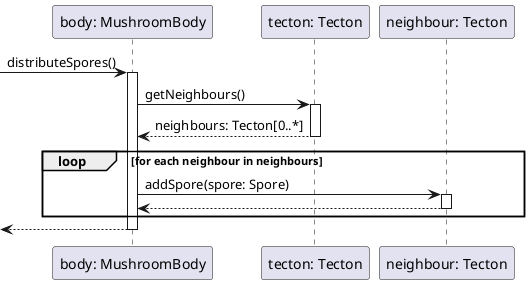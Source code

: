 @startuml DistributeSpore
participant "body: MushroomBody" as body
participant "tecton: Tecton" as tecton
participant "neighbour: Tecton" as neighbour

-> body : distributeSpores()
activate body

body -> tecton : getNeighbours()

activate tecton
tecton --> body : neighbours: Tecton[0..*]
deactivate tecton

    loop for each neighbour in neighbours
        body -> neighbour : addSpore(spore: Spore)
        activate neighbour
        neighbour --> body 
        deactivate neighbour

    end

<-- body
deactivate body

@enduml